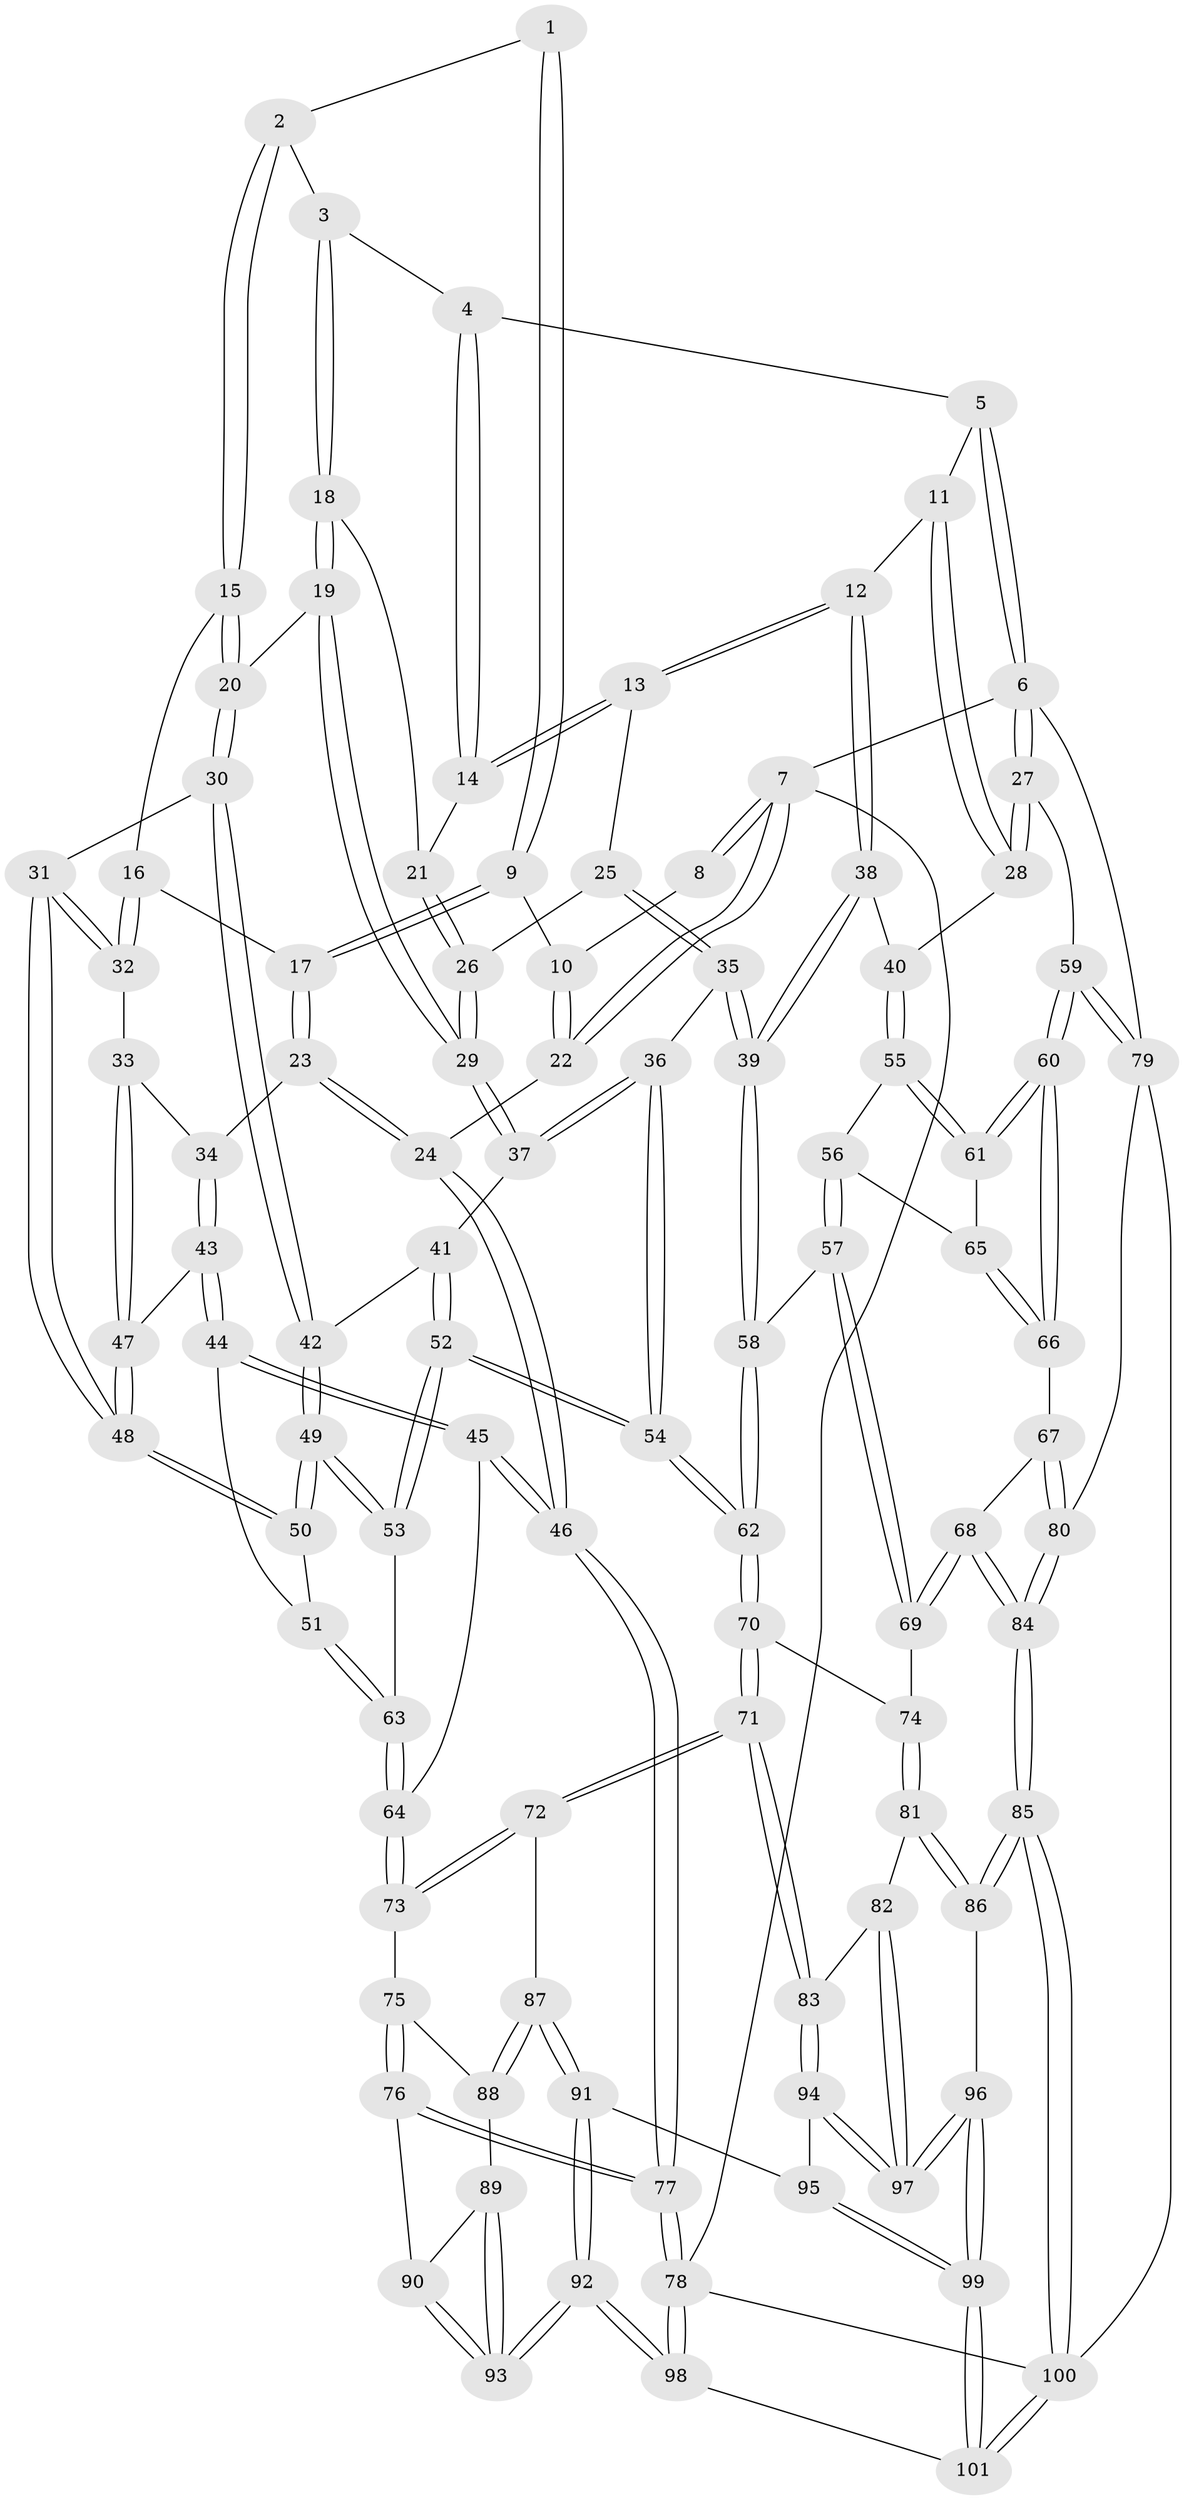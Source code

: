 // Generated by graph-tools (version 1.1) at 2025/38/02/21/25 10:38:57]
// undirected, 101 vertices, 249 edges
graph export_dot {
graph [start="1"]
  node [color=gray90,style=filled];
  1 [pos="+0.23435318106546577+0"];
  2 [pos="+0.3931949138937855+0"];
  3 [pos="+0.4842670748305413+0"];
  4 [pos="+0.5283336696621067+0"];
  5 [pos="+0.9165695860474304+0"];
  6 [pos="+1+0"];
  7 [pos="+0+0"];
  8 [pos="+0+0"];
  9 [pos="+0.13411095102703874+0.09769448548815507"];
  10 [pos="+0.09503836834186141+0.08694909702915651"];
  11 [pos="+0.8385796758452967+0.08194161166609973"];
  12 [pos="+0.7549481895800099+0.1423916288285494"];
  13 [pos="+0.6817257929772645+0.10898444864470415"];
  14 [pos="+0.6662529535398171+0.09103806263057504"];
  15 [pos="+0.3022384704675628+0.07796088515864373"];
  16 [pos="+0.2349819855258215+0.1256492817066532"];
  17 [pos="+0.17527174537799875+0.13806948423638046"];
  18 [pos="+0.4924715986888346+0.12617624491819843"];
  19 [pos="+0.4656934958830268+0.17962938712065737"];
  20 [pos="+0.3784018675300512+0.18373749254372787"];
  21 [pos="+0.551083954283955+0.1464397941457638"];
  22 [pos="+0+0.17414874147747278"];
  23 [pos="+0.1436872750126229+0.21793997825348568"];
  24 [pos="+0+0.33749173500594626"];
  25 [pos="+0.6045391563363993+0.19711763757146017"];
  26 [pos="+0.5813494209215391+0.18069570617761183"];
  27 [pos="+1+0.25859131837735655"];
  28 [pos="+1+0.2385359348560396"];
  29 [pos="+0.48572385105439886+0.22450864175085375"];
  30 [pos="+0.33383469362402773+0.2747909055463603"];
  31 [pos="+0.3235857109244071+0.2773949957896852"];
  32 [pos="+0.294596043664834+0.26606698313682425"];
  33 [pos="+0.27485894092089674+0.26966338180487187"];
  34 [pos="+0.1731174378102766+0.2573620366733976"];
  35 [pos="+0.6013484163286217+0.3388349974580343"];
  36 [pos="+0.5788537798796156+0.3365762187123904"];
  37 [pos="+0.5167805523784018+0.3196505167743943"];
  38 [pos="+0.7587736760842233+0.2938345466739319"];
  39 [pos="+0.6177519257469589+0.3466925978222535"];
  40 [pos="+0.7987419087796286+0.3144178642024868"];
  41 [pos="+0.47322296018567983+0.3361352821858676"];
  42 [pos="+0.4395398414389213+0.337479367521785"];
  43 [pos="+0.17381407307120805+0.3398891236477395"];
  44 [pos="+0.1287598478694631+0.42743060049063686"];
  45 [pos="+0.0577716244626249+0.4720613273378739"];
  46 [pos="+0+0.5062852927633101"];
  47 [pos="+0.2251512201413111+0.33363049898698055"];
  48 [pos="+0.28982877928133005+0.37574663986873424"];
  49 [pos="+0.35024620305158893+0.43343185540666995"];
  50 [pos="+0.29014873128695534+0.40762700425997866"];
  51 [pos="+0.26293162941547554+0.4222786561663631"];
  52 [pos="+0.4401764376579372+0.5318548218732075"];
  53 [pos="+0.37447551027064924+0.4922678217968344"];
  54 [pos="+0.4527646065376576+0.5469063779570402"];
  55 [pos="+0.8214375277555804+0.39185381805712355"];
  56 [pos="+0.7331715263073781+0.5103309270442948"];
  57 [pos="+0.686710146845522+0.5273701110130717"];
  58 [pos="+0.6371775473853574+0.4685692951775577"];
  59 [pos="+1+0.5890025986576268"];
  60 [pos="+1+0.5857243289374477"];
  61 [pos="+0.9146191369982659+0.48773382530152265"];
  62 [pos="+0.462572749401484+0.5652116686754836"];
  63 [pos="+0.2690741861586686+0.5516310938500403"];
  64 [pos="+0.25169594084727914+0.5750063662561823"];
  65 [pos="+0.80411188455338+0.5257337966536912"];
  66 [pos="+0.8247326284885745+0.6312590651951266"];
  67 [pos="+0.7735382199298342+0.6565762988240715"];
  68 [pos="+0.6925623702404514+0.6573946949078698"];
  69 [pos="+0.6840906680200397+0.6530633369940673"];
  70 [pos="+0.46286813609068406+0.6044610181581583"];
  71 [pos="+0.39153016298321874+0.7144155224070817"];
  72 [pos="+0.3494638979174823+0.7055533862162897"];
  73 [pos="+0.2730722554152371+0.6531367471153956"];
  74 [pos="+0.6729435736203975+0.6576444069815413"];
  75 [pos="+0.13387057510097858+0.7005258155182122"];
  76 [pos="+0.01312112330059565+0.7118361091271022"];
  77 [pos="+0+0.5973070712458664"];
  78 [pos="+0+1"];
  79 [pos="+1+0.6190898749412749"];
  80 [pos="+0.895310348912332+0.8201708353254094"];
  81 [pos="+0.5965839305257129+0.7653299863947063"];
  82 [pos="+0.5624515410032481+0.7691171916531526"];
  83 [pos="+0.4050943583629981+0.7411207865517004"];
  84 [pos="+0.8014878591432019+0.9513853338521244"];
  85 [pos="+0.800039315348056+0.9557860886576678"];
  86 [pos="+0.6305450540383172+0.8370148775673374"];
  87 [pos="+0.2502080192311714+0.7909620318367766"];
  88 [pos="+0.22749235618194086+0.7926134079732888"];
  89 [pos="+0.2135342046031835+0.8019344692863956"];
  90 [pos="+0.05571753996265993+0.7764392760658628"];
  91 [pos="+0.26640401642295275+0.9889355401170399"];
  92 [pos="+0.19565790322907956+1"];
  93 [pos="+0.1353034733036464+0.9375849041530058"];
  94 [pos="+0.40519949226727736+0.7672953111452633"];
  95 [pos="+0.3868036252820616+0.8173370519249762"];
  96 [pos="+0.5271866443144124+0.9048439225567335"];
  97 [pos="+0.5266875790705596+0.9037958114566871"];
  98 [pos="+0.19462326711426967+1"];
  99 [pos="+0.524142415991428+1"];
  100 [pos="+0.8006573220007017+1"];
  101 [pos="+0.5287238278319888+1"];
  1 -- 2;
  1 -- 9;
  1 -- 9;
  2 -- 3;
  2 -- 15;
  2 -- 15;
  3 -- 4;
  3 -- 18;
  3 -- 18;
  4 -- 5;
  4 -- 14;
  4 -- 14;
  5 -- 6;
  5 -- 6;
  5 -- 11;
  6 -- 7;
  6 -- 27;
  6 -- 27;
  6 -- 79;
  7 -- 8;
  7 -- 8;
  7 -- 22;
  7 -- 22;
  7 -- 78;
  8 -- 10;
  9 -- 10;
  9 -- 17;
  9 -- 17;
  10 -- 22;
  10 -- 22;
  11 -- 12;
  11 -- 28;
  11 -- 28;
  12 -- 13;
  12 -- 13;
  12 -- 38;
  12 -- 38;
  13 -- 14;
  13 -- 14;
  13 -- 25;
  14 -- 21;
  15 -- 16;
  15 -- 20;
  15 -- 20;
  16 -- 17;
  16 -- 32;
  16 -- 32;
  17 -- 23;
  17 -- 23;
  18 -- 19;
  18 -- 19;
  18 -- 21;
  19 -- 20;
  19 -- 29;
  19 -- 29;
  20 -- 30;
  20 -- 30;
  21 -- 26;
  21 -- 26;
  22 -- 24;
  23 -- 24;
  23 -- 24;
  23 -- 34;
  24 -- 46;
  24 -- 46;
  25 -- 26;
  25 -- 35;
  25 -- 35;
  26 -- 29;
  26 -- 29;
  27 -- 28;
  27 -- 28;
  27 -- 59;
  28 -- 40;
  29 -- 37;
  29 -- 37;
  30 -- 31;
  30 -- 42;
  30 -- 42;
  31 -- 32;
  31 -- 32;
  31 -- 48;
  31 -- 48;
  32 -- 33;
  33 -- 34;
  33 -- 47;
  33 -- 47;
  34 -- 43;
  34 -- 43;
  35 -- 36;
  35 -- 39;
  35 -- 39;
  36 -- 37;
  36 -- 37;
  36 -- 54;
  36 -- 54;
  37 -- 41;
  38 -- 39;
  38 -- 39;
  38 -- 40;
  39 -- 58;
  39 -- 58;
  40 -- 55;
  40 -- 55;
  41 -- 42;
  41 -- 52;
  41 -- 52;
  42 -- 49;
  42 -- 49;
  43 -- 44;
  43 -- 44;
  43 -- 47;
  44 -- 45;
  44 -- 45;
  44 -- 51;
  45 -- 46;
  45 -- 46;
  45 -- 64;
  46 -- 77;
  46 -- 77;
  47 -- 48;
  47 -- 48;
  48 -- 50;
  48 -- 50;
  49 -- 50;
  49 -- 50;
  49 -- 53;
  49 -- 53;
  50 -- 51;
  51 -- 63;
  51 -- 63;
  52 -- 53;
  52 -- 53;
  52 -- 54;
  52 -- 54;
  53 -- 63;
  54 -- 62;
  54 -- 62;
  55 -- 56;
  55 -- 61;
  55 -- 61;
  56 -- 57;
  56 -- 57;
  56 -- 65;
  57 -- 58;
  57 -- 69;
  57 -- 69;
  58 -- 62;
  58 -- 62;
  59 -- 60;
  59 -- 60;
  59 -- 79;
  59 -- 79;
  60 -- 61;
  60 -- 61;
  60 -- 66;
  60 -- 66;
  61 -- 65;
  62 -- 70;
  62 -- 70;
  63 -- 64;
  63 -- 64;
  64 -- 73;
  64 -- 73;
  65 -- 66;
  65 -- 66;
  66 -- 67;
  67 -- 68;
  67 -- 80;
  67 -- 80;
  68 -- 69;
  68 -- 69;
  68 -- 84;
  68 -- 84;
  69 -- 74;
  70 -- 71;
  70 -- 71;
  70 -- 74;
  71 -- 72;
  71 -- 72;
  71 -- 83;
  71 -- 83;
  72 -- 73;
  72 -- 73;
  72 -- 87;
  73 -- 75;
  74 -- 81;
  74 -- 81;
  75 -- 76;
  75 -- 76;
  75 -- 88;
  76 -- 77;
  76 -- 77;
  76 -- 90;
  77 -- 78;
  77 -- 78;
  78 -- 98;
  78 -- 98;
  78 -- 100;
  79 -- 80;
  79 -- 100;
  80 -- 84;
  80 -- 84;
  81 -- 82;
  81 -- 86;
  81 -- 86;
  82 -- 83;
  82 -- 97;
  82 -- 97;
  83 -- 94;
  83 -- 94;
  84 -- 85;
  84 -- 85;
  85 -- 86;
  85 -- 86;
  85 -- 100;
  85 -- 100;
  86 -- 96;
  87 -- 88;
  87 -- 88;
  87 -- 91;
  87 -- 91;
  88 -- 89;
  89 -- 90;
  89 -- 93;
  89 -- 93;
  90 -- 93;
  90 -- 93;
  91 -- 92;
  91 -- 92;
  91 -- 95;
  92 -- 93;
  92 -- 93;
  92 -- 98;
  92 -- 98;
  94 -- 95;
  94 -- 97;
  94 -- 97;
  95 -- 99;
  95 -- 99;
  96 -- 97;
  96 -- 97;
  96 -- 99;
  96 -- 99;
  98 -- 101;
  99 -- 101;
  99 -- 101;
  100 -- 101;
  100 -- 101;
}

